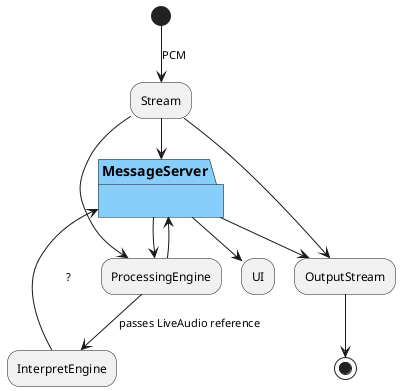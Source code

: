 @startuml
(*)  --> [PCM]"Stream"
-->  "ProcessingEngine"
--> [passes LiveAudio reference]"InterpretEngine"
"Stream"-->"OutputStream"
"OutputStream"-->(*)

partition MessageServer #LightSkyBlue {
  "Stream" --> "MessageServer"
  "ProcessingEngine" --> "MessageServer"
  "InterpretEngine" -->   [         ?       ]"MessageServer"
}
"MessageServer" --> "UI"
"MessageServer" --> "ProcessingEngine"
"MessageServer" --> "OutputStream"
@enduml